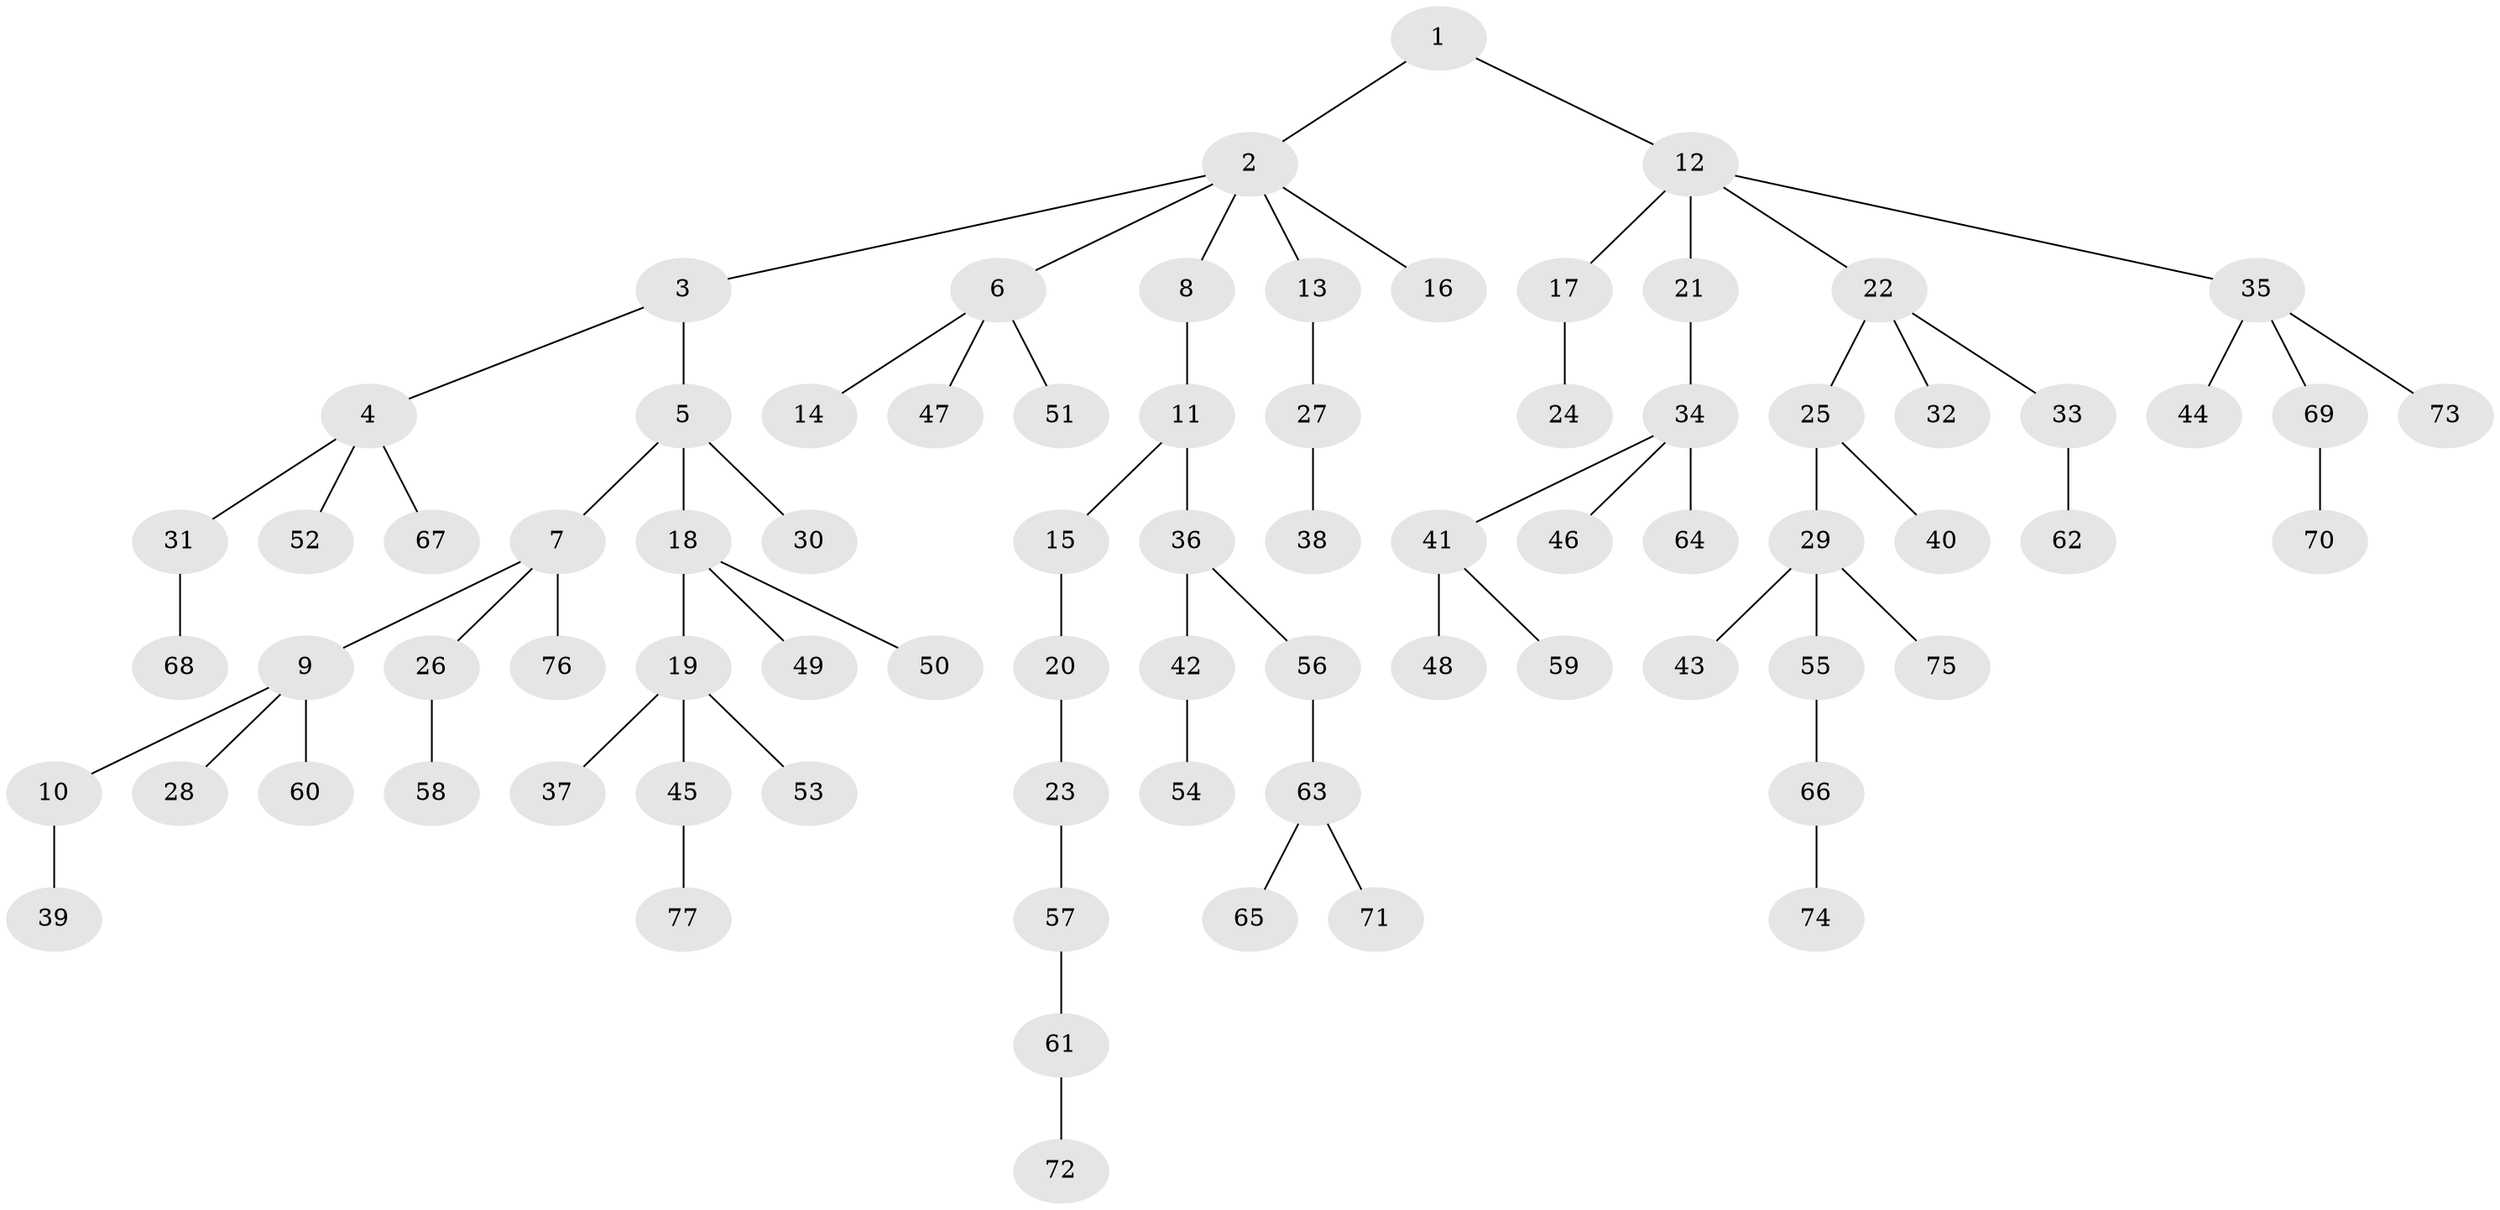 // coarse degree distribution, {2: 0.13725490196078433, 6: 0.0392156862745098, 3: 0.21568627450980393, 4: 0.0392156862745098, 5: 0.0196078431372549, 1: 0.5490196078431373}
// Generated by graph-tools (version 1.1) at 2025/24/03/03/25 07:24:05]
// undirected, 77 vertices, 76 edges
graph export_dot {
graph [start="1"]
  node [color=gray90,style=filled];
  1;
  2;
  3;
  4;
  5;
  6;
  7;
  8;
  9;
  10;
  11;
  12;
  13;
  14;
  15;
  16;
  17;
  18;
  19;
  20;
  21;
  22;
  23;
  24;
  25;
  26;
  27;
  28;
  29;
  30;
  31;
  32;
  33;
  34;
  35;
  36;
  37;
  38;
  39;
  40;
  41;
  42;
  43;
  44;
  45;
  46;
  47;
  48;
  49;
  50;
  51;
  52;
  53;
  54;
  55;
  56;
  57;
  58;
  59;
  60;
  61;
  62;
  63;
  64;
  65;
  66;
  67;
  68;
  69;
  70;
  71;
  72;
  73;
  74;
  75;
  76;
  77;
  1 -- 2;
  1 -- 12;
  2 -- 3;
  2 -- 6;
  2 -- 8;
  2 -- 13;
  2 -- 16;
  3 -- 4;
  3 -- 5;
  4 -- 31;
  4 -- 52;
  4 -- 67;
  5 -- 7;
  5 -- 18;
  5 -- 30;
  6 -- 14;
  6 -- 47;
  6 -- 51;
  7 -- 9;
  7 -- 26;
  7 -- 76;
  8 -- 11;
  9 -- 10;
  9 -- 28;
  9 -- 60;
  10 -- 39;
  11 -- 15;
  11 -- 36;
  12 -- 17;
  12 -- 21;
  12 -- 22;
  12 -- 35;
  13 -- 27;
  15 -- 20;
  17 -- 24;
  18 -- 19;
  18 -- 49;
  18 -- 50;
  19 -- 37;
  19 -- 45;
  19 -- 53;
  20 -- 23;
  21 -- 34;
  22 -- 25;
  22 -- 32;
  22 -- 33;
  23 -- 57;
  25 -- 29;
  25 -- 40;
  26 -- 58;
  27 -- 38;
  29 -- 43;
  29 -- 55;
  29 -- 75;
  31 -- 68;
  33 -- 62;
  34 -- 41;
  34 -- 46;
  34 -- 64;
  35 -- 44;
  35 -- 69;
  35 -- 73;
  36 -- 42;
  36 -- 56;
  41 -- 48;
  41 -- 59;
  42 -- 54;
  45 -- 77;
  55 -- 66;
  56 -- 63;
  57 -- 61;
  61 -- 72;
  63 -- 65;
  63 -- 71;
  66 -- 74;
  69 -- 70;
}
